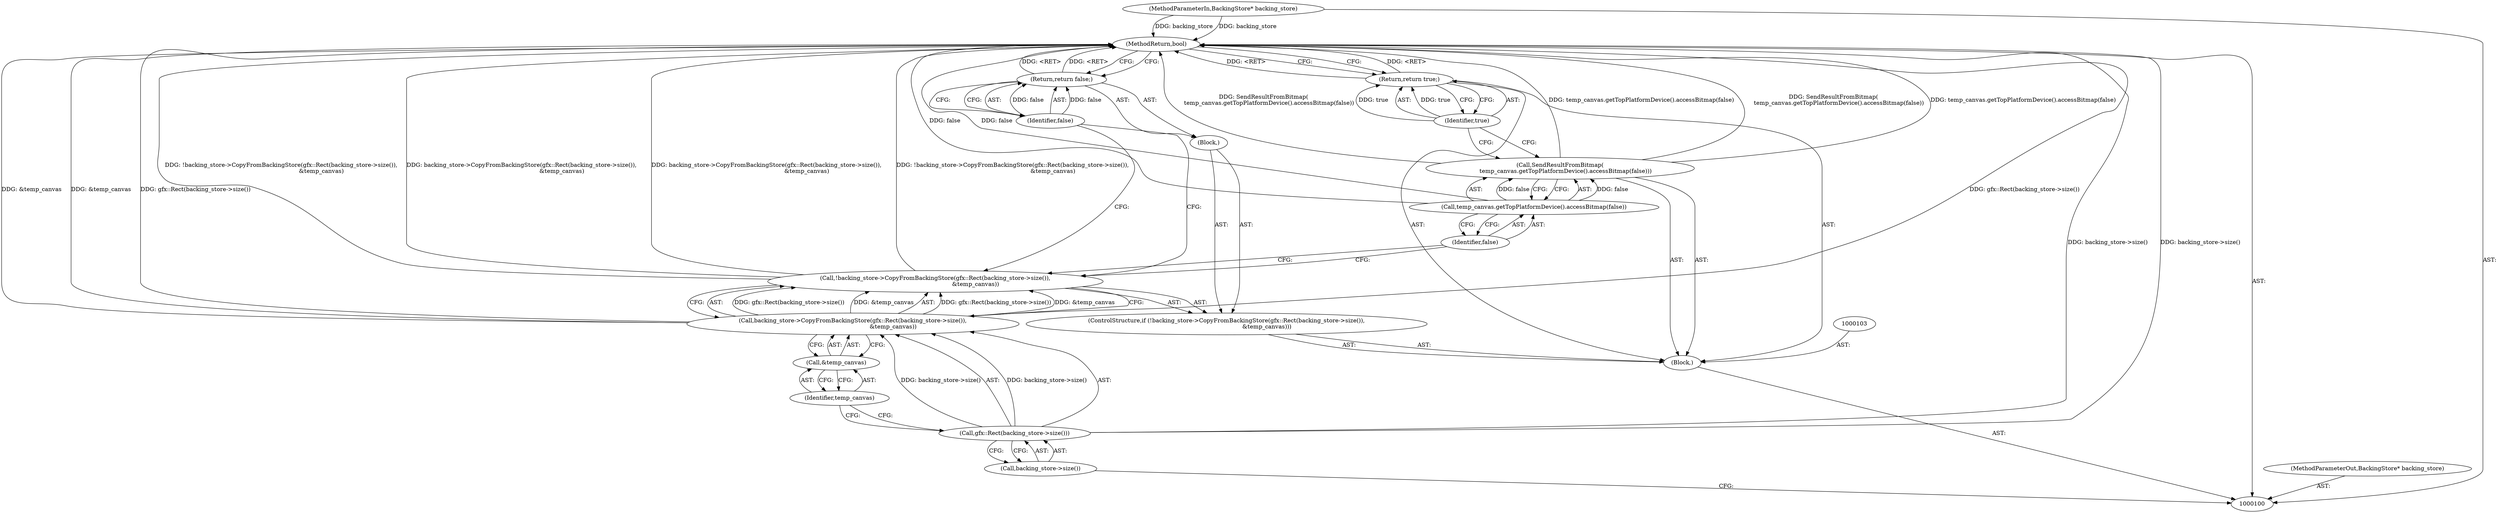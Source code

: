 digraph "0_Chrome_ee8d6fd30b022ac2c87b7a190c954e7bb3c9b21e_3" {
"1000119" [label="(MethodReturn,bool)"];
"1000116" [label="(Identifier,false)"];
"1000115" [label="(Call,temp_canvas.getTopPlatformDevice().accessBitmap(false))"];
"1000117" [label="(Return,return true;)"];
"1000118" [label="(Identifier,true)"];
"1000102" [label="(Block,)"];
"1000101" [label="(MethodParameterIn,BackingStore* backing_store)"];
"1000154" [label="(MethodParameterOut,BackingStore* backing_store)"];
"1000104" [label="(ControlStructure,if (!backing_store->CopyFromBackingStore(gfx::Rect(backing_store->size()),\n                                            &temp_canvas)))"];
"1000107" [label="(Call,gfx::Rect(backing_store->size()))"];
"1000108" [label="(Call,backing_store->size())"];
"1000105" [label="(Call,!backing_store->CopyFromBackingStore(gfx::Rect(backing_store->size()),\n                                            &temp_canvas))"];
"1000106" [label="(Call,backing_store->CopyFromBackingStore(gfx::Rect(backing_store->size()),\n                                            &temp_canvas))"];
"1000109" [label="(Call,&temp_canvas)"];
"1000110" [label="(Identifier,temp_canvas)"];
"1000111" [label="(Block,)"];
"1000113" [label="(Identifier,false)"];
"1000112" [label="(Return,return false;)"];
"1000114" [label="(Call,SendResultFromBitmap(\n      temp_canvas.getTopPlatformDevice().accessBitmap(false)))"];
"1000119" -> "1000100"  [label="AST: "];
"1000119" -> "1000112"  [label="CFG: "];
"1000119" -> "1000117"  [label="CFG: "];
"1000107" -> "1000119"  [label="DDG: backing_store->size()"];
"1000106" -> "1000119"  [label="DDG: gfx::Rect(backing_store->size())"];
"1000106" -> "1000119"  [label="DDG: &temp_canvas"];
"1000105" -> "1000119"  [label="DDG: !backing_store->CopyFromBackingStore(gfx::Rect(backing_store->size()),\n                                            &temp_canvas)"];
"1000105" -> "1000119"  [label="DDG: backing_store->CopyFromBackingStore(gfx::Rect(backing_store->size()),\n                                            &temp_canvas)"];
"1000114" -> "1000119"  [label="DDG: SendResultFromBitmap(\n      temp_canvas.getTopPlatformDevice().accessBitmap(false))"];
"1000114" -> "1000119"  [label="DDG: temp_canvas.getTopPlatformDevice().accessBitmap(false)"];
"1000101" -> "1000119"  [label="DDG: backing_store"];
"1000115" -> "1000119"  [label="DDG: false"];
"1000112" -> "1000119"  [label="DDG: <RET>"];
"1000117" -> "1000119"  [label="DDG: <RET>"];
"1000116" -> "1000115"  [label="AST: "];
"1000116" -> "1000105"  [label="CFG: "];
"1000115" -> "1000116"  [label="CFG: "];
"1000115" -> "1000114"  [label="AST: "];
"1000115" -> "1000116"  [label="CFG: "];
"1000116" -> "1000115"  [label="AST: "];
"1000114" -> "1000115"  [label="CFG: "];
"1000115" -> "1000119"  [label="DDG: false"];
"1000115" -> "1000114"  [label="DDG: false"];
"1000117" -> "1000102"  [label="AST: "];
"1000117" -> "1000118"  [label="CFG: "];
"1000118" -> "1000117"  [label="AST: "];
"1000119" -> "1000117"  [label="CFG: "];
"1000117" -> "1000119"  [label="DDG: <RET>"];
"1000118" -> "1000117"  [label="DDG: true"];
"1000118" -> "1000117"  [label="AST: "];
"1000118" -> "1000114"  [label="CFG: "];
"1000117" -> "1000118"  [label="CFG: "];
"1000118" -> "1000117"  [label="DDG: true"];
"1000102" -> "1000100"  [label="AST: "];
"1000103" -> "1000102"  [label="AST: "];
"1000104" -> "1000102"  [label="AST: "];
"1000114" -> "1000102"  [label="AST: "];
"1000117" -> "1000102"  [label="AST: "];
"1000101" -> "1000100"  [label="AST: "];
"1000101" -> "1000119"  [label="DDG: backing_store"];
"1000154" -> "1000100"  [label="AST: "];
"1000104" -> "1000102"  [label="AST: "];
"1000105" -> "1000104"  [label="AST: "];
"1000111" -> "1000104"  [label="AST: "];
"1000107" -> "1000106"  [label="AST: "];
"1000107" -> "1000108"  [label="CFG: "];
"1000108" -> "1000107"  [label="AST: "];
"1000110" -> "1000107"  [label="CFG: "];
"1000107" -> "1000119"  [label="DDG: backing_store->size()"];
"1000107" -> "1000106"  [label="DDG: backing_store->size()"];
"1000108" -> "1000107"  [label="AST: "];
"1000108" -> "1000100"  [label="CFG: "];
"1000107" -> "1000108"  [label="CFG: "];
"1000105" -> "1000104"  [label="AST: "];
"1000105" -> "1000106"  [label="CFG: "];
"1000106" -> "1000105"  [label="AST: "];
"1000113" -> "1000105"  [label="CFG: "];
"1000116" -> "1000105"  [label="CFG: "];
"1000105" -> "1000119"  [label="DDG: !backing_store->CopyFromBackingStore(gfx::Rect(backing_store->size()),\n                                            &temp_canvas)"];
"1000105" -> "1000119"  [label="DDG: backing_store->CopyFromBackingStore(gfx::Rect(backing_store->size()),\n                                            &temp_canvas)"];
"1000106" -> "1000105"  [label="DDG: gfx::Rect(backing_store->size())"];
"1000106" -> "1000105"  [label="DDG: &temp_canvas"];
"1000106" -> "1000105"  [label="AST: "];
"1000106" -> "1000109"  [label="CFG: "];
"1000107" -> "1000106"  [label="AST: "];
"1000109" -> "1000106"  [label="AST: "];
"1000105" -> "1000106"  [label="CFG: "];
"1000106" -> "1000119"  [label="DDG: gfx::Rect(backing_store->size())"];
"1000106" -> "1000119"  [label="DDG: &temp_canvas"];
"1000106" -> "1000105"  [label="DDG: gfx::Rect(backing_store->size())"];
"1000106" -> "1000105"  [label="DDG: &temp_canvas"];
"1000107" -> "1000106"  [label="DDG: backing_store->size()"];
"1000109" -> "1000106"  [label="AST: "];
"1000109" -> "1000110"  [label="CFG: "];
"1000110" -> "1000109"  [label="AST: "];
"1000106" -> "1000109"  [label="CFG: "];
"1000110" -> "1000109"  [label="AST: "];
"1000110" -> "1000107"  [label="CFG: "];
"1000109" -> "1000110"  [label="CFG: "];
"1000111" -> "1000104"  [label="AST: "];
"1000112" -> "1000111"  [label="AST: "];
"1000113" -> "1000112"  [label="AST: "];
"1000113" -> "1000105"  [label="CFG: "];
"1000112" -> "1000113"  [label="CFG: "];
"1000113" -> "1000112"  [label="DDG: false"];
"1000112" -> "1000111"  [label="AST: "];
"1000112" -> "1000113"  [label="CFG: "];
"1000113" -> "1000112"  [label="AST: "];
"1000119" -> "1000112"  [label="CFG: "];
"1000112" -> "1000119"  [label="DDG: <RET>"];
"1000113" -> "1000112"  [label="DDG: false"];
"1000114" -> "1000102"  [label="AST: "];
"1000114" -> "1000115"  [label="CFG: "];
"1000115" -> "1000114"  [label="AST: "];
"1000118" -> "1000114"  [label="CFG: "];
"1000114" -> "1000119"  [label="DDG: SendResultFromBitmap(\n      temp_canvas.getTopPlatformDevice().accessBitmap(false))"];
"1000114" -> "1000119"  [label="DDG: temp_canvas.getTopPlatformDevice().accessBitmap(false)"];
"1000115" -> "1000114"  [label="DDG: false"];
}
